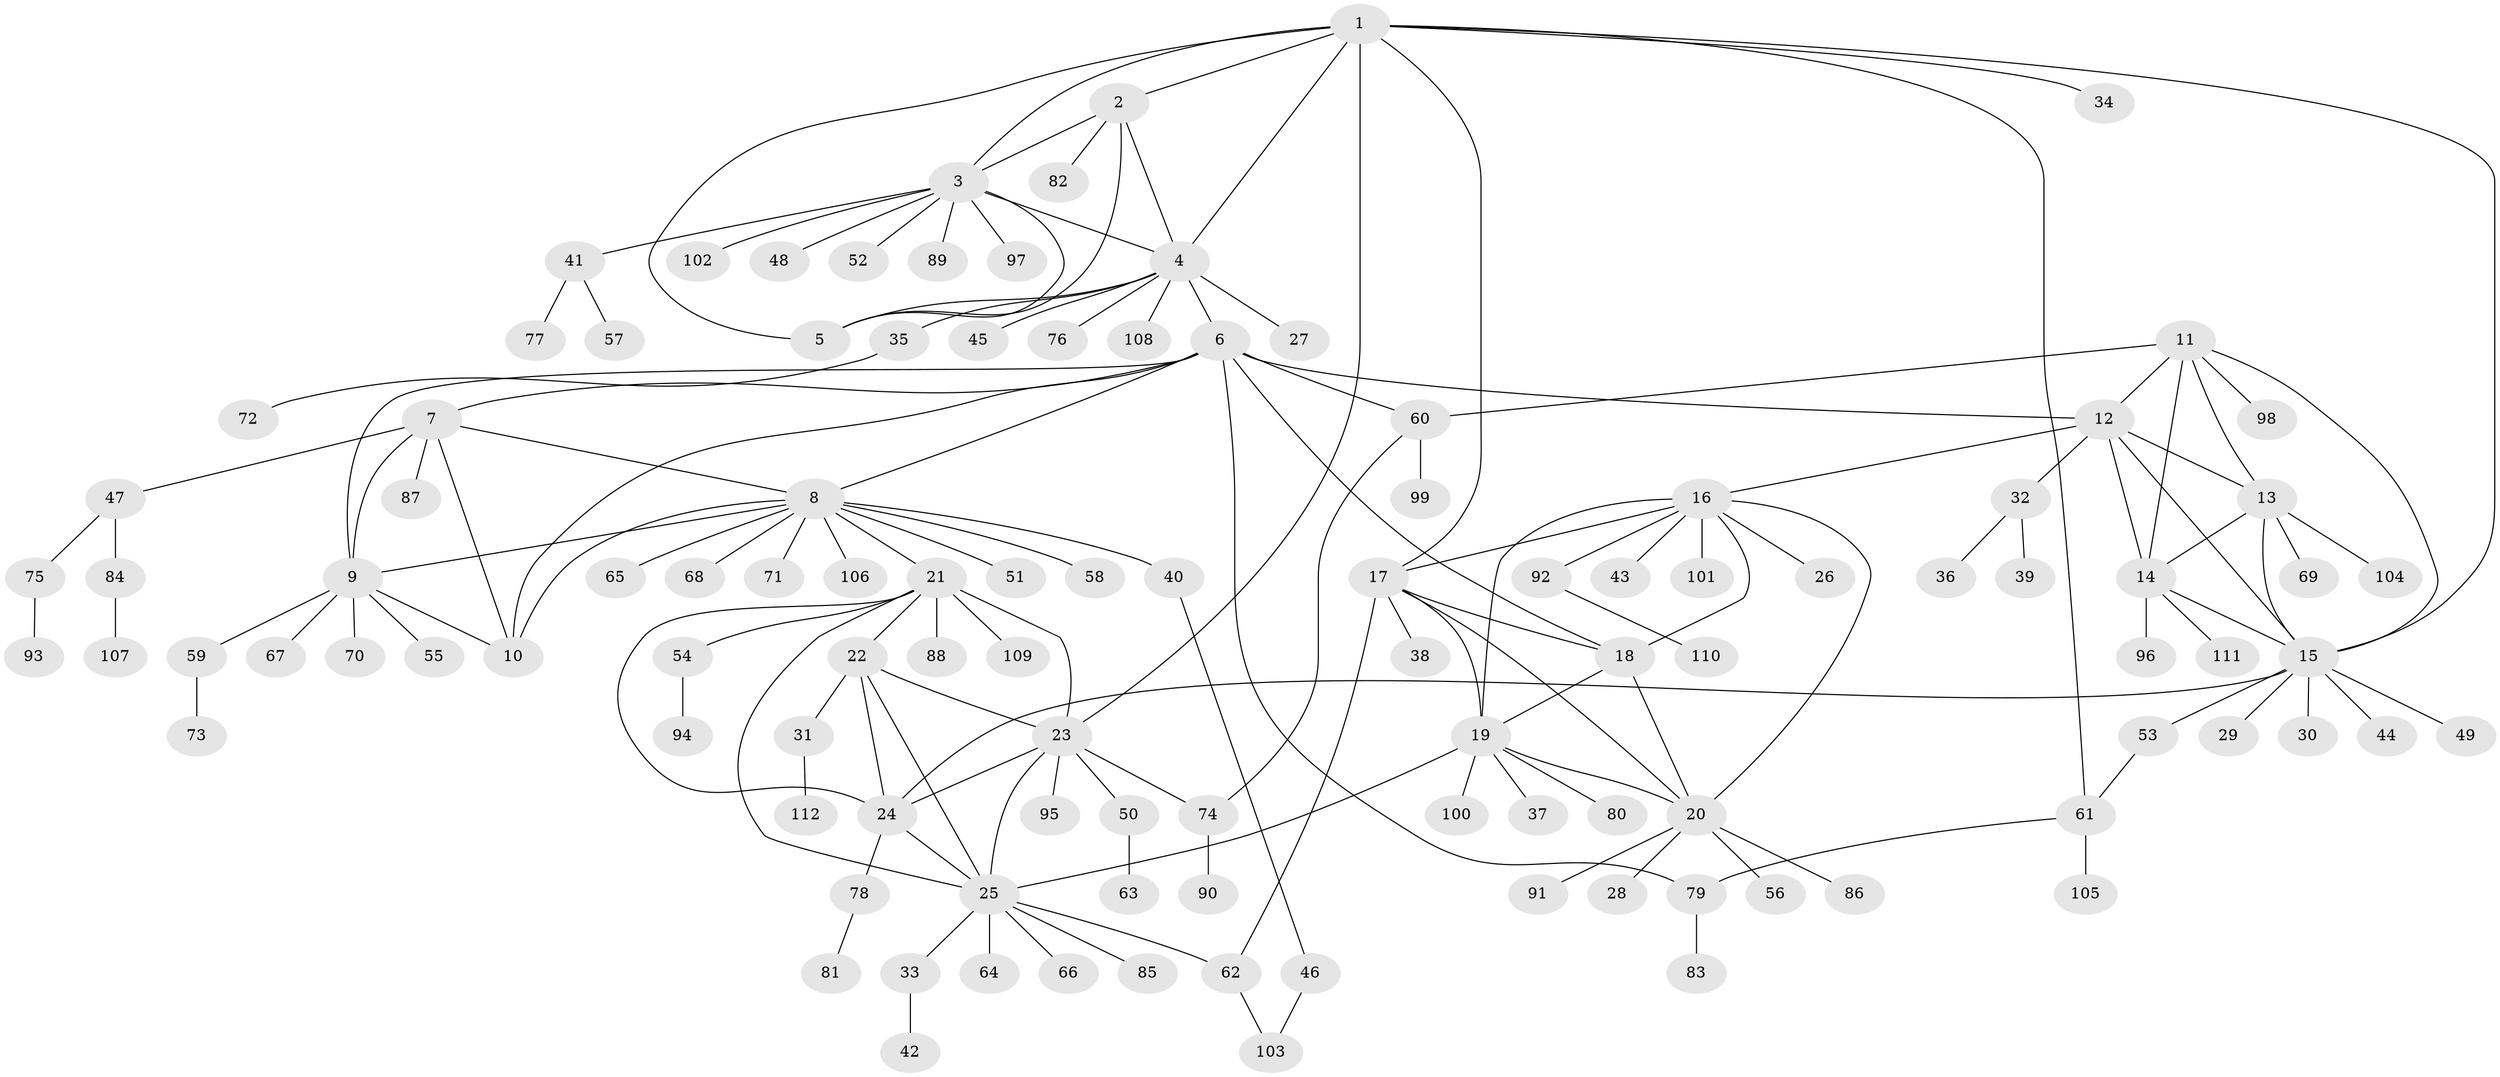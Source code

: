 // Generated by graph-tools (version 1.1) at 2025/50/03/09/25 03:50:30]
// undirected, 112 vertices, 153 edges
graph export_dot {
graph [start="1"]
  node [color=gray90,style=filled];
  1;
  2;
  3;
  4;
  5;
  6;
  7;
  8;
  9;
  10;
  11;
  12;
  13;
  14;
  15;
  16;
  17;
  18;
  19;
  20;
  21;
  22;
  23;
  24;
  25;
  26;
  27;
  28;
  29;
  30;
  31;
  32;
  33;
  34;
  35;
  36;
  37;
  38;
  39;
  40;
  41;
  42;
  43;
  44;
  45;
  46;
  47;
  48;
  49;
  50;
  51;
  52;
  53;
  54;
  55;
  56;
  57;
  58;
  59;
  60;
  61;
  62;
  63;
  64;
  65;
  66;
  67;
  68;
  69;
  70;
  71;
  72;
  73;
  74;
  75;
  76;
  77;
  78;
  79;
  80;
  81;
  82;
  83;
  84;
  85;
  86;
  87;
  88;
  89;
  90;
  91;
  92;
  93;
  94;
  95;
  96;
  97;
  98;
  99;
  100;
  101;
  102;
  103;
  104;
  105;
  106;
  107;
  108;
  109;
  110;
  111;
  112;
  1 -- 2;
  1 -- 3;
  1 -- 4;
  1 -- 5;
  1 -- 15;
  1 -- 17;
  1 -- 23;
  1 -- 34;
  1 -- 61;
  2 -- 3;
  2 -- 4;
  2 -- 5;
  2 -- 82;
  3 -- 4;
  3 -- 5;
  3 -- 41;
  3 -- 48;
  3 -- 52;
  3 -- 89;
  3 -- 97;
  3 -- 102;
  4 -- 5;
  4 -- 6;
  4 -- 27;
  4 -- 35;
  4 -- 45;
  4 -- 76;
  4 -- 108;
  6 -- 7;
  6 -- 8;
  6 -- 9;
  6 -- 10;
  6 -- 12;
  6 -- 18;
  6 -- 60;
  6 -- 79;
  7 -- 8;
  7 -- 9;
  7 -- 10;
  7 -- 47;
  7 -- 87;
  8 -- 9;
  8 -- 10;
  8 -- 21;
  8 -- 40;
  8 -- 51;
  8 -- 58;
  8 -- 65;
  8 -- 68;
  8 -- 71;
  8 -- 106;
  9 -- 10;
  9 -- 55;
  9 -- 59;
  9 -- 67;
  9 -- 70;
  11 -- 12;
  11 -- 13;
  11 -- 14;
  11 -- 15;
  11 -- 60;
  11 -- 98;
  12 -- 13;
  12 -- 14;
  12 -- 15;
  12 -- 16;
  12 -- 32;
  13 -- 14;
  13 -- 15;
  13 -- 69;
  13 -- 104;
  14 -- 15;
  14 -- 96;
  14 -- 111;
  15 -- 24;
  15 -- 29;
  15 -- 30;
  15 -- 44;
  15 -- 49;
  15 -- 53;
  16 -- 17;
  16 -- 18;
  16 -- 19;
  16 -- 20;
  16 -- 26;
  16 -- 43;
  16 -- 92;
  16 -- 101;
  17 -- 18;
  17 -- 19;
  17 -- 20;
  17 -- 38;
  17 -- 62;
  18 -- 19;
  18 -- 20;
  19 -- 20;
  19 -- 25;
  19 -- 37;
  19 -- 80;
  19 -- 100;
  20 -- 28;
  20 -- 56;
  20 -- 86;
  20 -- 91;
  21 -- 22;
  21 -- 23;
  21 -- 24;
  21 -- 25;
  21 -- 54;
  21 -- 88;
  21 -- 109;
  22 -- 23;
  22 -- 24;
  22 -- 25;
  22 -- 31;
  23 -- 24;
  23 -- 25;
  23 -- 50;
  23 -- 74;
  23 -- 95;
  24 -- 25;
  24 -- 78;
  25 -- 33;
  25 -- 62;
  25 -- 64;
  25 -- 66;
  25 -- 85;
  31 -- 112;
  32 -- 36;
  32 -- 39;
  33 -- 42;
  35 -- 72;
  40 -- 46;
  41 -- 57;
  41 -- 77;
  46 -- 103;
  47 -- 75;
  47 -- 84;
  50 -- 63;
  53 -- 61;
  54 -- 94;
  59 -- 73;
  60 -- 74;
  60 -- 99;
  61 -- 79;
  61 -- 105;
  62 -- 103;
  74 -- 90;
  75 -- 93;
  78 -- 81;
  79 -- 83;
  84 -- 107;
  92 -- 110;
}

